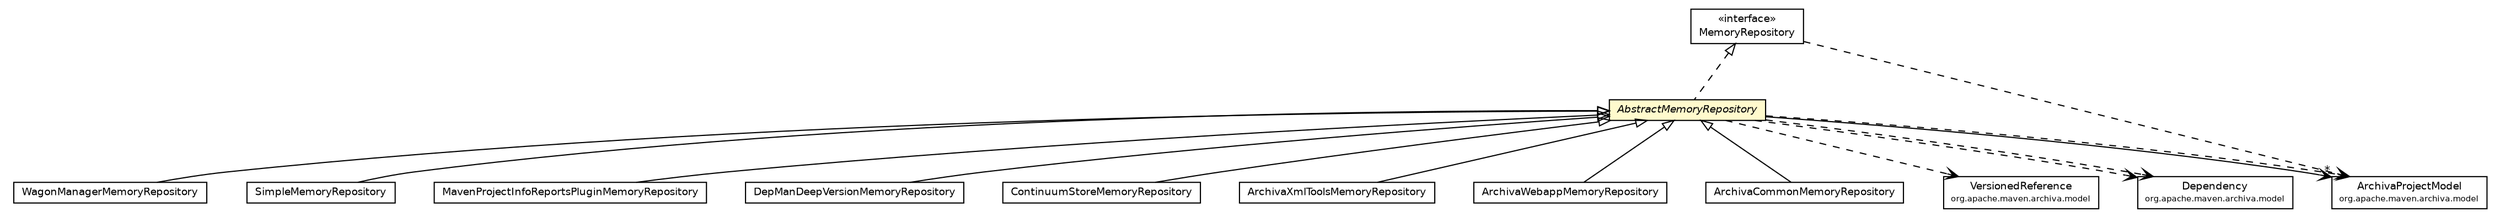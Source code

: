 #!/usr/local/bin/dot
#
# Class diagram 
# Generated by UmlGraph version 4.6 (http://www.spinellis.gr/sw/umlgraph)
#

digraph G {
	edge [fontname="Helvetica",fontsize=10,labelfontname="Helvetica",labelfontsize=10];
	node [fontname="Helvetica",fontsize=10,shape=plaintext];
	// org.apache.maven.archiva.dependency.graph.WagonManagerMemoryRepository
	c40433 [label=<<table border="0" cellborder="1" cellspacing="0" cellpadding="2" port="p" href="./WagonManagerMemoryRepository.html">
		<tr><td><table border="0" cellspacing="0" cellpadding="1">
			<tr><td> WagonManagerMemoryRepository </td></tr>
		</table></td></tr>
		</table>>, fontname="Helvetica", fontcolor="black", fontsize=9.0];
	// org.apache.maven.archiva.dependency.graph.SimpleMemoryRepository
	c40435 [label=<<table border="0" cellborder="1" cellspacing="0" cellpadding="2" port="p" href="./SimpleMemoryRepository.html">
		<tr><td><table border="0" cellspacing="0" cellpadding="1">
			<tr><td> SimpleMemoryRepository </td></tr>
		</table></td></tr>
		</table>>, fontname="Helvetica", fontcolor="black", fontsize=9.0];
	// org.apache.maven.archiva.dependency.graph.MemoryRepository
	c40438 [label=<<table border="0" cellborder="1" cellspacing="0" cellpadding="2" port="p" href="./MemoryRepository.html">
		<tr><td><table border="0" cellspacing="0" cellpadding="1">
			<tr><td> &laquo;interface&raquo; </td></tr>
			<tr><td> MemoryRepository </td></tr>
		</table></td></tr>
		</table>>, fontname="Helvetica", fontcolor="black", fontsize=9.0];
	// org.apache.maven.archiva.dependency.graph.MavenProjectInfoReportsPluginMemoryRepository
	c40439 [label=<<table border="0" cellborder="1" cellspacing="0" cellpadding="2" port="p" href="./MavenProjectInfoReportsPluginMemoryRepository.html">
		<tr><td><table border="0" cellspacing="0" cellpadding="1">
			<tr><td> MavenProjectInfoReportsPluginMemoryRepository </td></tr>
		</table></td></tr>
		</table>>, fontname="Helvetica", fontcolor="black", fontsize=9.0];
	// org.apache.maven.archiva.dependency.graph.DepManDeepVersionMemoryRepository
	c40442 [label=<<table border="0" cellborder="1" cellspacing="0" cellpadding="2" port="p" href="./DepManDeepVersionMemoryRepository.html">
		<tr><td><table border="0" cellspacing="0" cellpadding="1">
			<tr><td> DepManDeepVersionMemoryRepository </td></tr>
		</table></td></tr>
		</table>>, fontname="Helvetica", fontcolor="black", fontsize=9.0];
	// org.apache.maven.archiva.dependency.graph.ContinuumStoreMemoryRepository
	c40444 [label=<<table border="0" cellborder="1" cellspacing="0" cellpadding="2" port="p" href="./ContinuumStoreMemoryRepository.html">
		<tr><td><table border="0" cellspacing="0" cellpadding="1">
			<tr><td> ContinuumStoreMemoryRepository </td></tr>
		</table></td></tr>
		</table>>, fontname="Helvetica", fontcolor="black", fontsize=9.0];
	// org.apache.maven.archiva.dependency.graph.ArchivaXmlToolsMemoryRepository
	c40446 [label=<<table border="0" cellborder="1" cellspacing="0" cellpadding="2" port="p" href="./ArchivaXmlToolsMemoryRepository.html">
		<tr><td><table border="0" cellspacing="0" cellpadding="1">
			<tr><td> ArchivaXmlToolsMemoryRepository </td></tr>
		</table></td></tr>
		</table>>, fontname="Helvetica", fontcolor="black", fontsize=9.0];
	// org.apache.maven.archiva.dependency.graph.ArchivaWebappMemoryRepository
	c40448 [label=<<table border="0" cellborder="1" cellspacing="0" cellpadding="2" port="p" href="./ArchivaWebappMemoryRepository.html">
		<tr><td><table border="0" cellspacing="0" cellpadding="1">
			<tr><td> ArchivaWebappMemoryRepository </td></tr>
		</table></td></tr>
		</table>>, fontname="Helvetica", fontcolor="black", fontsize=9.0];
	// org.apache.maven.archiva.dependency.graph.ArchivaCommonMemoryRepository
	c40450 [label=<<table border="0" cellborder="1" cellspacing="0" cellpadding="2" port="p" href="./ArchivaCommonMemoryRepository.html">
		<tr><td><table border="0" cellspacing="0" cellpadding="1">
			<tr><td> ArchivaCommonMemoryRepository </td></tr>
		</table></td></tr>
		</table>>, fontname="Helvetica", fontcolor="black", fontsize=9.0];
	// org.apache.maven.archiva.dependency.graph.AbstractMemoryRepository
	c40453 [label=<<table border="0" cellborder="1" cellspacing="0" cellpadding="2" port="p" bgcolor="lemonChiffon" href="./AbstractMemoryRepository.html">
		<tr><td><table border="0" cellspacing="0" cellpadding="1">
			<tr><td><font face="Helvetica-Oblique"> AbstractMemoryRepository </font></td></tr>
		</table></td></tr>
		</table>>, fontname="Helvetica", fontcolor="black", fontsize=9.0];
	//org.apache.maven.archiva.dependency.graph.WagonManagerMemoryRepository extends org.apache.maven.archiva.dependency.graph.AbstractMemoryRepository
	c40453:p -> c40433:p [dir=back,arrowtail=empty];
	//org.apache.maven.archiva.dependency.graph.SimpleMemoryRepository extends org.apache.maven.archiva.dependency.graph.AbstractMemoryRepository
	c40453:p -> c40435:p [dir=back,arrowtail=empty];
	//org.apache.maven.archiva.dependency.graph.MavenProjectInfoReportsPluginMemoryRepository extends org.apache.maven.archiva.dependency.graph.AbstractMemoryRepository
	c40453:p -> c40439:p [dir=back,arrowtail=empty];
	//org.apache.maven.archiva.dependency.graph.DepManDeepVersionMemoryRepository extends org.apache.maven.archiva.dependency.graph.AbstractMemoryRepository
	c40453:p -> c40442:p [dir=back,arrowtail=empty];
	//org.apache.maven.archiva.dependency.graph.ContinuumStoreMemoryRepository extends org.apache.maven.archiva.dependency.graph.AbstractMemoryRepository
	c40453:p -> c40444:p [dir=back,arrowtail=empty];
	//org.apache.maven.archiva.dependency.graph.ArchivaXmlToolsMemoryRepository extends org.apache.maven.archiva.dependency.graph.AbstractMemoryRepository
	c40453:p -> c40446:p [dir=back,arrowtail=empty];
	//org.apache.maven.archiva.dependency.graph.ArchivaWebappMemoryRepository extends org.apache.maven.archiva.dependency.graph.AbstractMemoryRepository
	c40453:p -> c40448:p [dir=back,arrowtail=empty];
	//org.apache.maven.archiva.dependency.graph.ArchivaCommonMemoryRepository extends org.apache.maven.archiva.dependency.graph.AbstractMemoryRepository
	c40453:p -> c40450:p [dir=back,arrowtail=empty];
	//org.apache.maven.archiva.dependency.graph.AbstractMemoryRepository implements org.apache.maven.archiva.dependency.graph.MemoryRepository
	c40438:p -> c40453:p [dir=back,arrowtail=empty,style=dashed];
	// org.apache.maven.archiva.dependency.graph.AbstractMemoryRepository NAVASSOC org.apache.maven.archiva.model.ArchivaProjectModel
	c40453:p -> c40522:p [taillabel="", label="", headlabel="*", fontname="Helvetica", fontcolor="black", fontsize=10.0, color="black", arrowhead=open];
	// org.apache.maven.archiva.dependency.graph.MemoryRepository DEPEND org.apache.maven.archiva.model.ArchivaProjectModel
	c40438:p -> c40522:p [taillabel="", label="", headlabel="", fontname="Helvetica", fontcolor="black", fontsize=10.0, color="black", arrowhead=open, style=dashed];
	// org.apache.maven.archiva.dependency.graph.AbstractMemoryRepository DEPEND org.apache.maven.archiva.model.ArchivaProjectModel
	c40453:p -> c40522:p [taillabel="", label="", headlabel="", fontname="Helvetica", fontcolor="black", fontsize=10.0, color="black", arrowhead=open, style=dashed];
	// org.apache.maven.archiva.dependency.graph.AbstractMemoryRepository DEPEND org.apache.maven.archiva.model.VersionedReference
	c40453:p -> c40523:p [taillabel="", label="", headlabel="", fontname="Helvetica", fontcolor="black", fontsize=10.0, color="black", arrowhead=open, style=dashed];
	// org.apache.maven.archiva.dependency.graph.AbstractMemoryRepository DEPEND org.apache.maven.archiva.model.Dependency
	c40453:p -> c40524:p [taillabel="", label="", headlabel="", fontname="Helvetica", fontcolor="black", fontsize=10.0, color="black", arrowhead=open, style=dashed];
	// org.apache.maven.archiva.dependency.graph.AbstractMemoryRepository DEPEND org.apache.maven.archiva.model.Dependency
	c40453:p -> c40524:p [taillabel="", label="", headlabel="", fontname="Helvetica", fontcolor="black", fontsize=10.0, color="black", arrowhead=open, style=dashed];
	// org.apache.maven.archiva.model.Dependency
	c40524 [label=<<table border="0" cellborder="1" cellspacing="0" cellpadding="2" port="p" href="http://java.sun.com/j2se/1.4.2/docs/api/org/apache/maven/archiva/model/Dependency.html">
		<tr><td><table border="0" cellspacing="0" cellpadding="1">
			<tr><td> Dependency </td></tr>
			<tr><td><font point-size="7.0"> org.apache.maven.archiva.model </font></td></tr>
		</table></td></tr>
		</table>>, fontname="Helvetica", fontcolor="black", fontsize=9.0];
	// org.apache.maven.archiva.model.VersionedReference
	c40523 [label=<<table border="0" cellborder="1" cellspacing="0" cellpadding="2" port="p" href="http://java.sun.com/j2se/1.4.2/docs/api/org/apache/maven/archiva/model/VersionedReference.html">
		<tr><td><table border="0" cellspacing="0" cellpadding="1">
			<tr><td> VersionedReference </td></tr>
			<tr><td><font point-size="7.0"> org.apache.maven.archiva.model </font></td></tr>
		</table></td></tr>
		</table>>, fontname="Helvetica", fontcolor="black", fontsize=9.0];
	// org.apache.maven.archiva.model.ArchivaProjectModel
	c40522 [label=<<table border="0" cellborder="1" cellspacing="0" cellpadding="2" port="p" href="http://java.sun.com/j2se/1.4.2/docs/api/org/apache/maven/archiva/model/ArchivaProjectModel.html">
		<tr><td><table border="0" cellspacing="0" cellpadding="1">
			<tr><td> ArchivaProjectModel </td></tr>
			<tr><td><font point-size="7.0"> org.apache.maven.archiva.model </font></td></tr>
		</table></td></tr>
		</table>>, fontname="Helvetica", fontcolor="black", fontsize=9.0];
}

